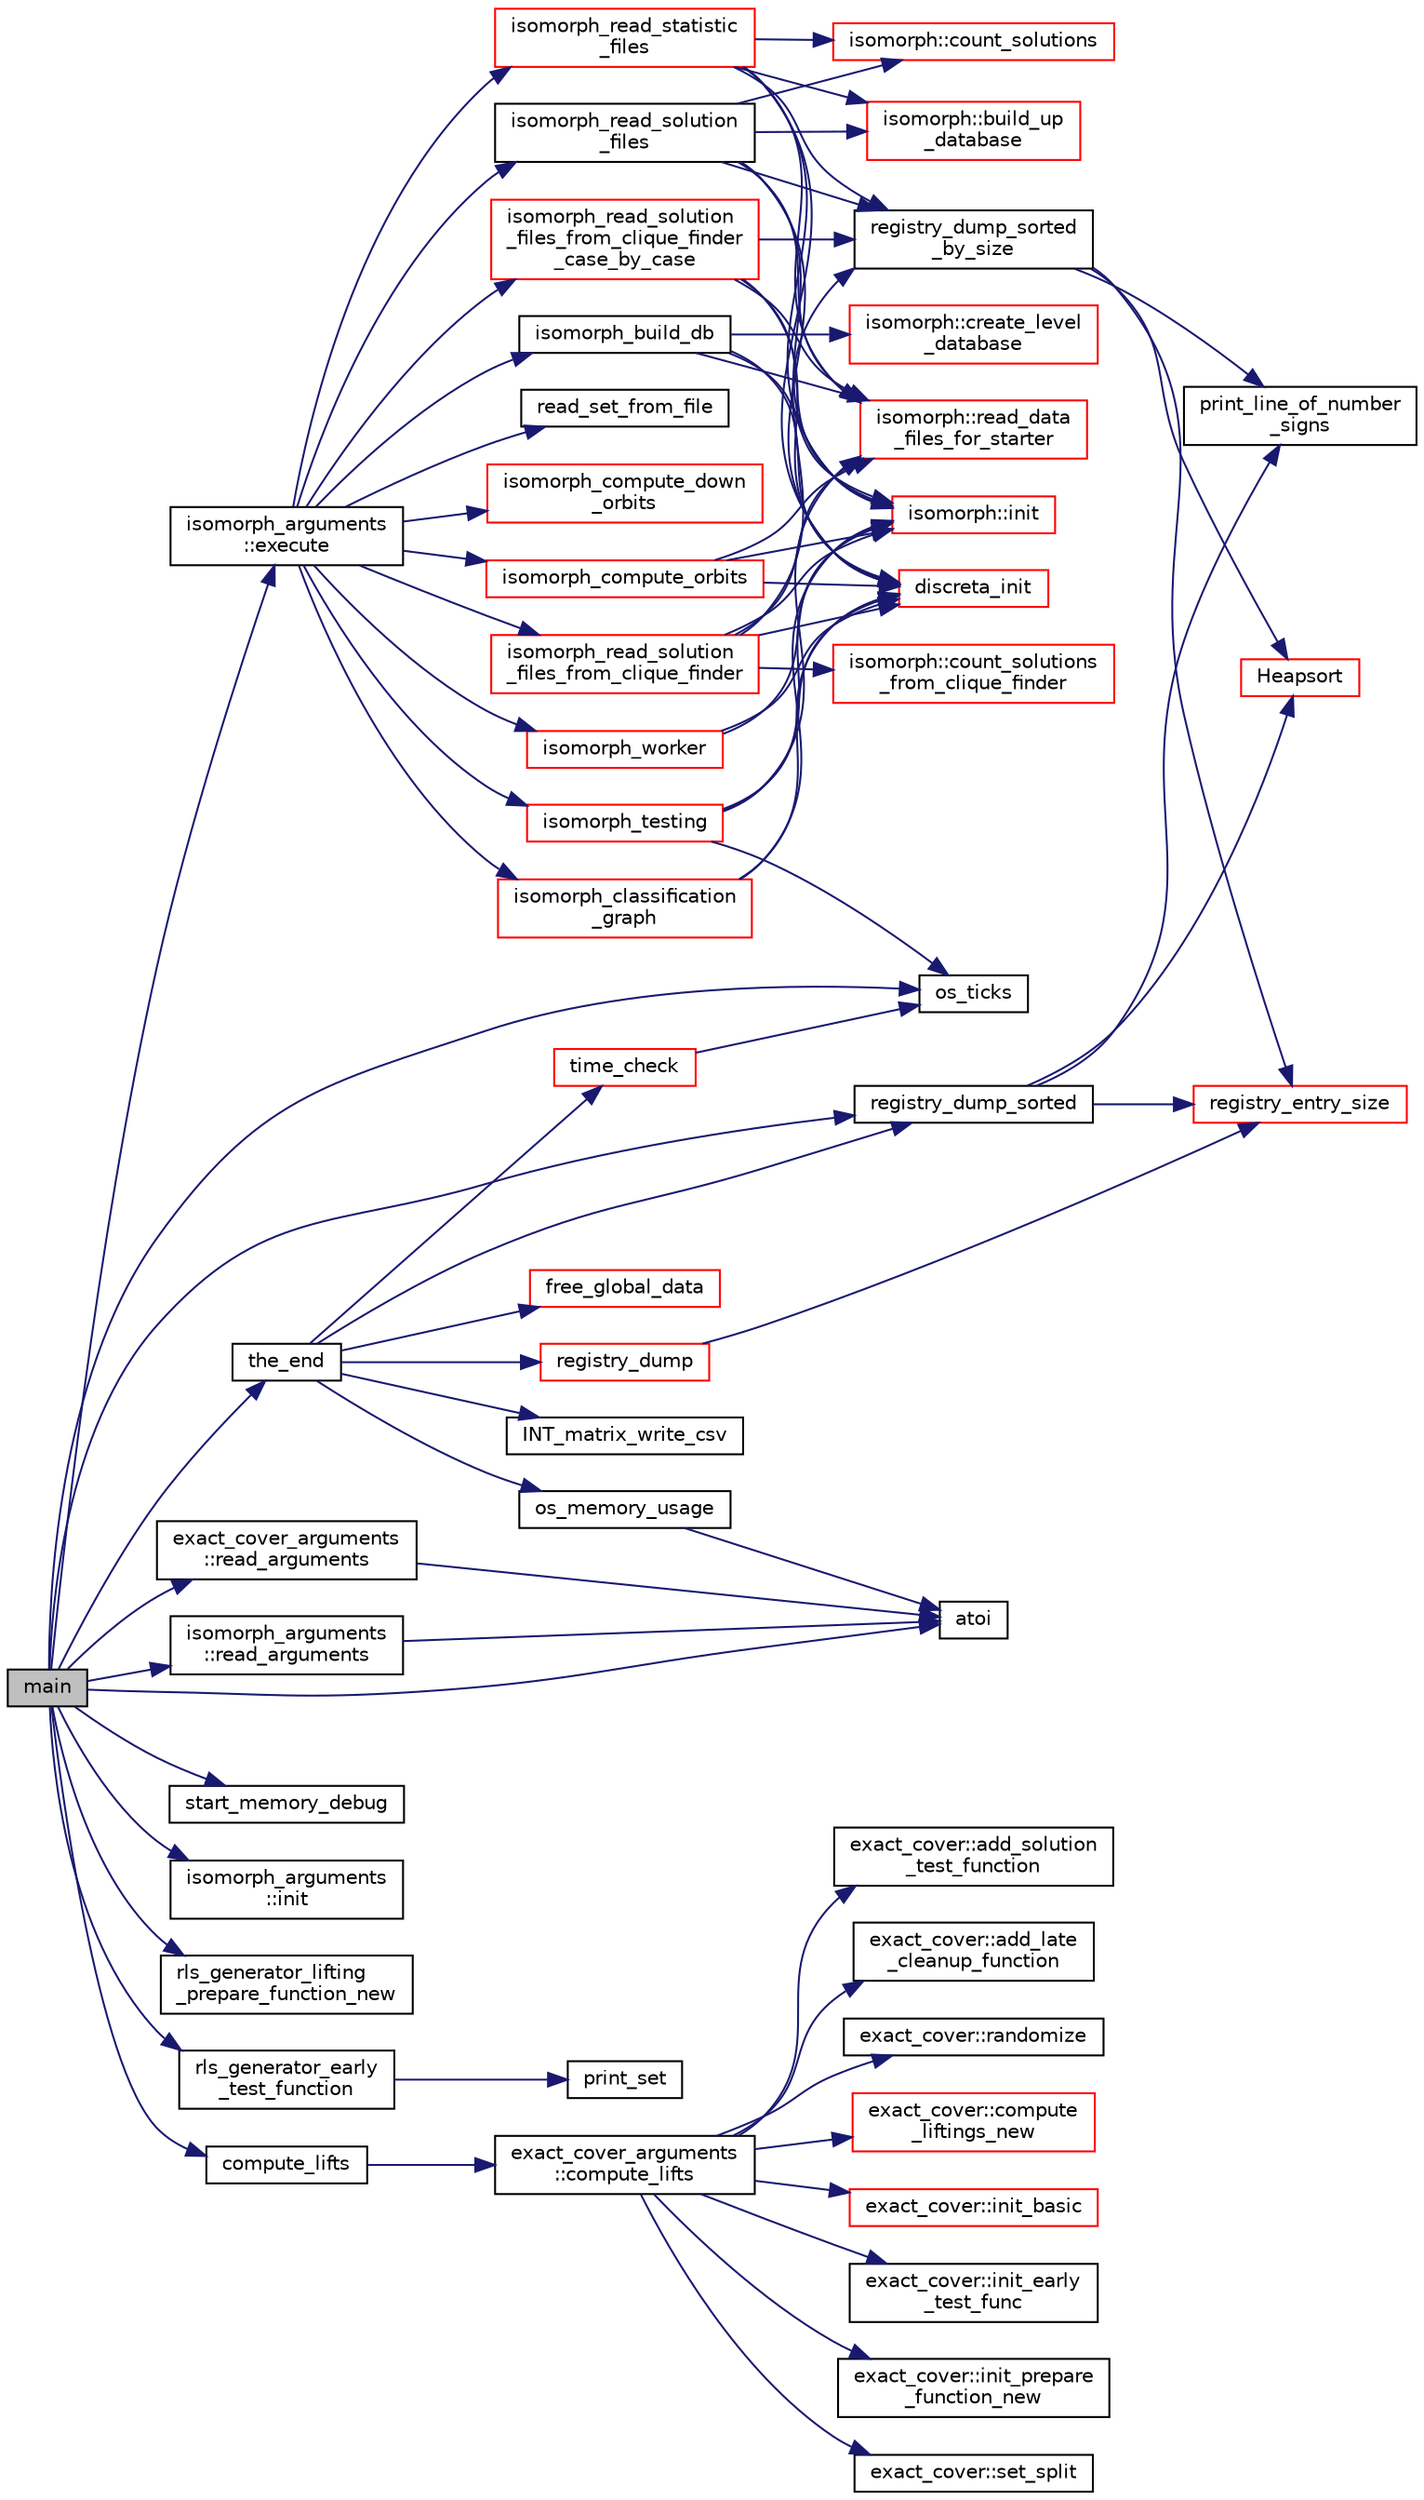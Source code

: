 digraph "main"
{
  edge [fontname="Helvetica",fontsize="10",labelfontname="Helvetica",labelfontsize="10"];
  node [fontname="Helvetica",fontsize="10",shape=record];
  rankdir="LR";
  Node0 [label="main",height=0.2,width=0.4,color="black", fillcolor="grey75", style="filled", fontcolor="black"];
  Node0 -> Node1 [color="midnightblue",fontsize="10",style="solid",fontname="Helvetica"];
  Node1 [label="os_ticks",height=0.2,width=0.4,color="black", fillcolor="white", style="filled",URL="$d5/db4/io__and__os_8h.html#a3da6d2b09e35d569adb7101dffcb5224"];
  Node0 -> Node2 [color="midnightblue",fontsize="10",style="solid",fontname="Helvetica"];
  Node2 [label="atoi",height=0.2,width=0.4,color="black", fillcolor="white", style="filled",URL="$d9/d60/discreta_8h.html#ad0ac71cbcb495289e474437d6b7d7fac"];
  Node0 -> Node3 [color="midnightblue",fontsize="10",style="solid",fontname="Helvetica"];
  Node3 [label="exact_cover_arguments\l::read_arguments",height=0.2,width=0.4,color="black", fillcolor="white", style="filled",URL="$d3/dae/classexact__cover__arguments.html#a3bd1ee047fa0b9d273f4cc8263320697"];
  Node3 -> Node2 [color="midnightblue",fontsize="10",style="solid",fontname="Helvetica"];
  Node0 -> Node4 [color="midnightblue",fontsize="10",style="solid",fontname="Helvetica"];
  Node4 [label="isomorph_arguments\l::read_arguments",height=0.2,width=0.4,color="black", fillcolor="white", style="filled",URL="$d5/de4/classisomorph__arguments.html#a0a5da0b31bb09f9a685a44070222afa2"];
  Node4 -> Node2 [color="midnightblue",fontsize="10",style="solid",fontname="Helvetica"];
  Node0 -> Node5 [color="midnightblue",fontsize="10",style="solid",fontname="Helvetica"];
  Node5 [label="start_memory_debug",height=0.2,width=0.4,color="black", fillcolor="white", style="filled",URL="$d5/db4/io__and__os_8h.html#afda2bf7e5a86ca15c831d40d453dd697"];
  Node0 -> Node6 [color="midnightblue",fontsize="10",style="solid",fontname="Helvetica"];
  Node6 [label="isomorph_arguments\l::init",height=0.2,width=0.4,color="black", fillcolor="white", style="filled",URL="$d5/de4/classisomorph__arguments.html#abe91705a01029d128e336db7673e02dd"];
  Node0 -> Node7 [color="midnightblue",fontsize="10",style="solid",fontname="Helvetica"];
  Node7 [label="rls_generator_lifting\l_prepare_function_new",height=0.2,width=0.4,color="black", fillcolor="white", style="filled",URL="$df/d77/regular__ls_8h.html#aacad424977df8b2af6634ba23a0d5281"];
  Node0 -> Node8 [color="midnightblue",fontsize="10",style="solid",fontname="Helvetica"];
  Node8 [label="rls_generator_early\l_test_function",height=0.2,width=0.4,color="black", fillcolor="white", style="filled",URL="$df/d77/regular__ls_8h.html#a7bd85c29857503b5620eef3c143ff4e8"];
  Node8 -> Node9 [color="midnightblue",fontsize="10",style="solid",fontname="Helvetica"];
  Node9 [label="print_set",height=0.2,width=0.4,color="black", fillcolor="white", style="filled",URL="$de/dda/regular__ls__generator_8_c.html#a8c1a5fc71aea7ff31d181f0103196a24"];
  Node0 -> Node10 [color="midnightblue",fontsize="10",style="solid",fontname="Helvetica"];
  Node10 [label="compute_lifts",height=0.2,width=0.4,color="black", fillcolor="white", style="filled",URL="$d1/d6b/extra_8_c.html#a82fe3b66a6f9d9075eb8847d7bfe556b"];
  Node10 -> Node11 [color="midnightblue",fontsize="10",style="solid",fontname="Helvetica"];
  Node11 [label="exact_cover_arguments\l::compute_lifts",height=0.2,width=0.4,color="black", fillcolor="white", style="filled",URL="$d3/dae/classexact__cover__arguments.html#ab0cdb09a17201c89aa9f83bd511dbbf7"];
  Node11 -> Node12 [color="midnightblue",fontsize="10",style="solid",fontname="Helvetica"];
  Node12 [label="exact_cover::init_basic",height=0.2,width=0.4,color="red", fillcolor="white", style="filled",URL="$df/d94/classexact__cover.html#a188961cda99906946f33aea0bef3c6ce"];
  Node11 -> Node18 [color="midnightblue",fontsize="10",style="solid",fontname="Helvetica"];
  Node18 [label="exact_cover::init_early\l_test_func",height=0.2,width=0.4,color="black", fillcolor="white", style="filled",URL="$df/d94/classexact__cover.html#aee841d3e1eddaab69d4a18b025d19ca6"];
  Node11 -> Node19 [color="midnightblue",fontsize="10",style="solid",fontname="Helvetica"];
  Node19 [label="exact_cover::init_prepare\l_function_new",height=0.2,width=0.4,color="black", fillcolor="white", style="filled",URL="$df/d94/classexact__cover.html#a9e89d3f72d33e5511c2abae0b29e4cb0"];
  Node11 -> Node20 [color="midnightblue",fontsize="10",style="solid",fontname="Helvetica"];
  Node20 [label="exact_cover::set_split",height=0.2,width=0.4,color="black", fillcolor="white", style="filled",URL="$df/d94/classexact__cover.html#a931a1b03aef6d50b927380425110992f"];
  Node11 -> Node21 [color="midnightblue",fontsize="10",style="solid",fontname="Helvetica"];
  Node21 [label="exact_cover::add_solution\l_test_function",height=0.2,width=0.4,color="black", fillcolor="white", style="filled",URL="$df/d94/classexact__cover.html#a53ef396371afebb15465d243e21d3cfc"];
  Node11 -> Node22 [color="midnightblue",fontsize="10",style="solid",fontname="Helvetica"];
  Node22 [label="exact_cover::add_late\l_cleanup_function",height=0.2,width=0.4,color="black", fillcolor="white", style="filled",URL="$df/d94/classexact__cover.html#aff4169e2c7db2c98736c5d59c486a1d0"];
  Node11 -> Node23 [color="midnightblue",fontsize="10",style="solid",fontname="Helvetica"];
  Node23 [label="exact_cover::randomize",height=0.2,width=0.4,color="black", fillcolor="white", style="filled",URL="$df/d94/classexact__cover.html#a6af91d1aa0f385822708da4bbd94480f"];
  Node11 -> Node24 [color="midnightblue",fontsize="10",style="solid",fontname="Helvetica"];
  Node24 [label="exact_cover::compute\l_liftings_new",height=0.2,width=0.4,color="red", fillcolor="white", style="filled",URL="$df/d94/classexact__cover.html#a1438b5e280f85abcabeb7f68eeabb72b"];
  Node0 -> Node88 [color="midnightblue",fontsize="10",style="solid",fontname="Helvetica"];
  Node88 [label="isomorph_arguments\l::execute",height=0.2,width=0.4,color="black", fillcolor="white", style="filled",URL="$d5/de4/classisomorph__arguments.html#aa85e472d14906abdd5672dc66027583e"];
  Node88 -> Node89 [color="midnightblue",fontsize="10",style="solid",fontname="Helvetica"];
  Node89 [label="isomorph_build_db",height=0.2,width=0.4,color="black", fillcolor="white", style="filled",URL="$d9/d4d/isomorph_8h.html#a12eb18567e79a7978cb4f9e80d2055ac"];
  Node89 -> Node90 [color="midnightblue",fontsize="10",style="solid",fontname="Helvetica"];
  Node90 [label="discreta_init",height=0.2,width=0.4,color="red", fillcolor="white", style="filled",URL="$d9/d60/discreta_8h.html#a26c1fcfc028f99baaccd7da37c8688e7"];
  Node89 -> Node93 [color="midnightblue",fontsize="10",style="solid",fontname="Helvetica"];
  Node93 [label="isomorph::init",height=0.2,width=0.4,color="red", fillcolor="white", style="filled",URL="$d3/d5f/classisomorph.html#ad10f09aafccb67e0871404d61a68e0d9"];
  Node89 -> Node95 [color="midnightblue",fontsize="10",style="solid",fontname="Helvetica"];
  Node95 [label="isomorph::read_data\l_files_for_starter",height=0.2,width=0.4,color="red", fillcolor="white", style="filled",URL="$d3/d5f/classisomorph.html#a388ff858a7a437e12b5a96121294f48f"];
  Node89 -> Node104 [color="midnightblue",fontsize="10",style="solid",fontname="Helvetica"];
  Node104 [label="isomorph::create_level\l_database",height=0.2,width=0.4,color="red", fillcolor="white", style="filled",URL="$d3/d5f/classisomorph.html#a15a452310bd3189f10f34c7dd7085e69"];
  Node88 -> Node244 [color="midnightblue",fontsize="10",style="solid",fontname="Helvetica"];
  Node244 [label="isomorph_read_solution\l_files",height=0.2,width=0.4,color="black", fillcolor="white", style="filled",URL="$d9/d4d/isomorph_8h.html#a697da824ab34db5c830530fb3c97df24"];
  Node244 -> Node90 [color="midnightblue",fontsize="10",style="solid",fontname="Helvetica"];
  Node244 -> Node93 [color="midnightblue",fontsize="10",style="solid",fontname="Helvetica"];
  Node244 -> Node95 [color="midnightblue",fontsize="10",style="solid",fontname="Helvetica"];
  Node244 -> Node245 [color="midnightblue",fontsize="10",style="solid",fontname="Helvetica"];
  Node245 [label="isomorph::count_solutions",height=0.2,width=0.4,color="red", fillcolor="white", style="filled",URL="$d3/d5f/classisomorph.html#a894cb7cc3e1ce703af74cb8e7aade287"];
  Node244 -> Node260 [color="midnightblue",fontsize="10",style="solid",fontname="Helvetica"];
  Node260 [label="registry_dump_sorted\l_by_size",height=0.2,width=0.4,color="black", fillcolor="white", style="filled",URL="$d5/db4/io__and__os_8h.html#a219b9a76e136e450523d924ce80734bc"];
  Node260 -> Node261 [color="midnightblue",fontsize="10",style="solid",fontname="Helvetica"];
  Node261 [label="print_line_of_number\l_signs",height=0.2,width=0.4,color="black", fillcolor="white", style="filled",URL="$d5/db4/io__and__os_8h.html#a59b640c1f8b0040f26fa06b641191105"];
  Node260 -> Node262 [color="midnightblue",fontsize="10",style="solid",fontname="Helvetica"];
  Node262 [label="registry_entry_size",height=0.2,width=0.4,color="red", fillcolor="white", style="filled",URL="$df/d84/foundations_2io__and__os_2memory_8_c.html#abb7fc0eff582133f5bd8a7cbd78d742b"];
  Node260 -> Node264 [color="midnightblue",fontsize="10",style="solid",fontname="Helvetica"];
  Node264 [label="Heapsort",height=0.2,width=0.4,color="red", fillcolor="white", style="filled",URL="$d5/de2/foundations_2data__structures_2data__structures_8h.html#a2af240488f5893071c88af35d9f06b6d"];
  Node244 -> Node270 [color="midnightblue",fontsize="10",style="solid",fontname="Helvetica"];
  Node270 [label="isomorph::build_up\l_database",height=0.2,width=0.4,color="red", fillcolor="white", style="filled",URL="$d3/d5f/classisomorph.html#a40bea8f733a5855879f927fc73324384"];
  Node88 -> Node339 [color="midnightblue",fontsize="10",style="solid",fontname="Helvetica"];
  Node339 [label="isomorph_read_solution\l_files_from_clique_finder",height=0.2,width=0.4,color="red", fillcolor="white", style="filled",URL="$d9/d4d/isomorph_8h.html#ad8be067333430bfdd26c0a34549f4556"];
  Node339 -> Node90 [color="midnightblue",fontsize="10",style="solid",fontname="Helvetica"];
  Node339 -> Node93 [color="midnightblue",fontsize="10",style="solid",fontname="Helvetica"];
  Node339 -> Node95 [color="midnightblue",fontsize="10",style="solid",fontname="Helvetica"];
  Node339 -> Node340 [color="midnightblue",fontsize="10",style="solid",fontname="Helvetica"];
  Node340 [label="isomorph::count_solutions\l_from_clique_finder",height=0.2,width=0.4,color="red", fillcolor="white", style="filled",URL="$d3/d5f/classisomorph.html#ab5efb4a88dd31fb201862f5aba34c31d"];
  Node339 -> Node260 [color="midnightblue",fontsize="10",style="solid",fontname="Helvetica"];
  Node88 -> Node347 [color="midnightblue",fontsize="10",style="solid",fontname="Helvetica"];
  Node347 [label="read_set_from_file",height=0.2,width=0.4,color="black", fillcolor="white", style="filled",URL="$df/dbf/sajeeb_8_c.html#a5de87b15d6633e4d4c78b22051fc8968"];
  Node88 -> Node348 [color="midnightblue",fontsize="10",style="solid",fontname="Helvetica"];
  Node348 [label="isomorph_read_solution\l_files_from_clique_finder\l_case_by_case",height=0.2,width=0.4,color="red", fillcolor="white", style="filled",URL="$d9/d4d/isomorph_8h.html#a2a55ab4b2df6ae83f916cf01eccdf67c"];
  Node348 -> Node90 [color="midnightblue",fontsize="10",style="solid",fontname="Helvetica"];
  Node348 -> Node93 [color="midnightblue",fontsize="10",style="solid",fontname="Helvetica"];
  Node348 -> Node95 [color="midnightblue",fontsize="10",style="solid",fontname="Helvetica"];
  Node348 -> Node260 [color="midnightblue",fontsize="10",style="solid",fontname="Helvetica"];
  Node88 -> Node354 [color="midnightblue",fontsize="10",style="solid",fontname="Helvetica"];
  Node354 [label="isomorph_read_statistic\l_files",height=0.2,width=0.4,color="red", fillcolor="white", style="filled",URL="$d9/d4d/isomorph_8h.html#a78a6ee9d7dee4708fc721374bdebfa83"];
  Node354 -> Node90 [color="midnightblue",fontsize="10",style="solid",fontname="Helvetica"];
  Node354 -> Node93 [color="midnightblue",fontsize="10",style="solid",fontname="Helvetica"];
  Node354 -> Node95 [color="midnightblue",fontsize="10",style="solid",fontname="Helvetica"];
  Node354 -> Node245 [color="midnightblue",fontsize="10",style="solid",fontname="Helvetica"];
  Node354 -> Node260 [color="midnightblue",fontsize="10",style="solid",fontname="Helvetica"];
  Node354 -> Node270 [color="midnightblue",fontsize="10",style="solid",fontname="Helvetica"];
  Node88 -> Node356 [color="midnightblue",fontsize="10",style="solid",fontname="Helvetica"];
  Node356 [label="isomorph_compute_orbits",height=0.2,width=0.4,color="red", fillcolor="white", style="filled",URL="$d9/d4d/isomorph_8h.html#a592f3efd31146c0802f59837055f904f"];
  Node356 -> Node90 [color="midnightblue",fontsize="10",style="solid",fontname="Helvetica"];
  Node356 -> Node93 [color="midnightblue",fontsize="10",style="solid",fontname="Helvetica"];
  Node356 -> Node95 [color="midnightblue",fontsize="10",style="solid",fontname="Helvetica"];
  Node88 -> Node388 [color="midnightblue",fontsize="10",style="solid",fontname="Helvetica"];
  Node388 [label="isomorph_testing",height=0.2,width=0.4,color="red", fillcolor="white", style="filled",URL="$d9/d4d/isomorph_8h.html#a5a73cbe9f89c4727f086482ee2d238f9"];
  Node388 -> Node1 [color="midnightblue",fontsize="10",style="solid",fontname="Helvetica"];
  Node388 -> Node90 [color="midnightblue",fontsize="10",style="solid",fontname="Helvetica"];
  Node388 -> Node93 [color="midnightblue",fontsize="10",style="solid",fontname="Helvetica"];
  Node388 -> Node95 [color="midnightblue",fontsize="10",style="solid",fontname="Helvetica"];
  Node88 -> Node1048 [color="midnightblue",fontsize="10",style="solid",fontname="Helvetica"];
  Node1048 [label="isomorph_classification\l_graph",height=0.2,width=0.4,color="red", fillcolor="white", style="filled",URL="$d9/d4d/isomorph_8h.html#a027e803e6cab7af4c400a71663bf4715"];
  Node1048 -> Node90 [color="midnightblue",fontsize="10",style="solid",fontname="Helvetica"];
  Node1048 -> Node93 [color="midnightblue",fontsize="10",style="solid",fontname="Helvetica"];
  Node88 -> Node1065 [color="midnightblue",fontsize="10",style="solid",fontname="Helvetica"];
  Node1065 [label="isomorph_worker",height=0.2,width=0.4,color="red", fillcolor="white", style="filled",URL="$d9/d4d/isomorph_8h.html#ace3bb6ec719b02a35534309d4d3fe99a"];
  Node1065 -> Node90 [color="midnightblue",fontsize="10",style="solid",fontname="Helvetica"];
  Node1065 -> Node93 [color="midnightblue",fontsize="10",style="solid",fontname="Helvetica"];
  Node88 -> Node1066 [color="midnightblue",fontsize="10",style="solid",fontname="Helvetica"];
  Node1066 [label="isomorph_compute_down\l_orbits",height=0.2,width=0.4,color="red", fillcolor="white", style="filled",URL="$d9/d4d/isomorph_8h.html#a3613cea19158edd30958c4edecd97d53"];
  Node0 -> Node710 [color="midnightblue",fontsize="10",style="solid",fontname="Helvetica"];
  Node710 [label="registry_dump_sorted",height=0.2,width=0.4,color="black", fillcolor="white", style="filled",URL="$d5/db4/io__and__os_8h.html#aa28c9ee8650332ad2d526d5eb4fae48e"];
  Node710 -> Node261 [color="midnightblue",fontsize="10",style="solid",fontname="Helvetica"];
  Node710 -> Node262 [color="midnightblue",fontsize="10",style="solid",fontname="Helvetica"];
  Node710 -> Node264 [color="midnightblue",fontsize="10",style="solid",fontname="Helvetica"];
  Node0 -> Node700 [color="midnightblue",fontsize="10",style="solid",fontname="Helvetica"];
  Node700 [label="the_end",height=0.2,width=0.4,color="black", fillcolor="white", style="filled",URL="$d9/d60/discreta_8h.html#a3ebbd3ccb665a9f78deaa7408577b60c"];
  Node700 -> Node701 [color="midnightblue",fontsize="10",style="solid",fontname="Helvetica"];
  Node701 [label="free_global_data",height=0.2,width=0.4,color="red", fillcolor="white", style="filled",URL="$d3/dfb/discreta__global_8_c.html#a6bd9eb050090f8cf1e92db88a459cc28"];
  Node700 -> Node704 [color="midnightblue",fontsize="10",style="solid",fontname="Helvetica"];
  Node704 [label="registry_dump",height=0.2,width=0.4,color="red", fillcolor="white", style="filled",URL="$d5/db4/io__and__os_8h.html#a8ad65cbe10865661e8bafd6be2164955"];
  Node704 -> Node262 [color="midnightblue",fontsize="10",style="solid",fontname="Helvetica"];
  Node700 -> Node710 [color="midnightblue",fontsize="10",style="solid",fontname="Helvetica"];
  Node700 -> Node711 [color="midnightblue",fontsize="10",style="solid",fontname="Helvetica"];
  Node711 [label="time_check",height=0.2,width=0.4,color="red", fillcolor="white", style="filled",URL="$d9/d60/discreta_8h.html#a04d64356f0c7cb798e55daec998c527e"];
  Node711 -> Node1 [color="midnightblue",fontsize="10",style="solid",fontname="Helvetica"];
  Node700 -> Node713 [color="midnightblue",fontsize="10",style="solid",fontname="Helvetica"];
  Node713 [label="os_memory_usage",height=0.2,width=0.4,color="black", fillcolor="white", style="filled",URL="$d5/db4/io__and__os_8h.html#a5d6ab4b80c58e5d8bdb0fd1625709d0b"];
  Node713 -> Node2 [color="midnightblue",fontsize="10",style="solid",fontname="Helvetica"];
  Node700 -> Node714 [color="midnightblue",fontsize="10",style="solid",fontname="Helvetica"];
  Node714 [label="INT_matrix_write_csv",height=0.2,width=0.4,color="black", fillcolor="white", style="filled",URL="$d5/db4/io__and__os_8h.html#a57604af509e1d43e918fd38e5f4ee96f"];
}
